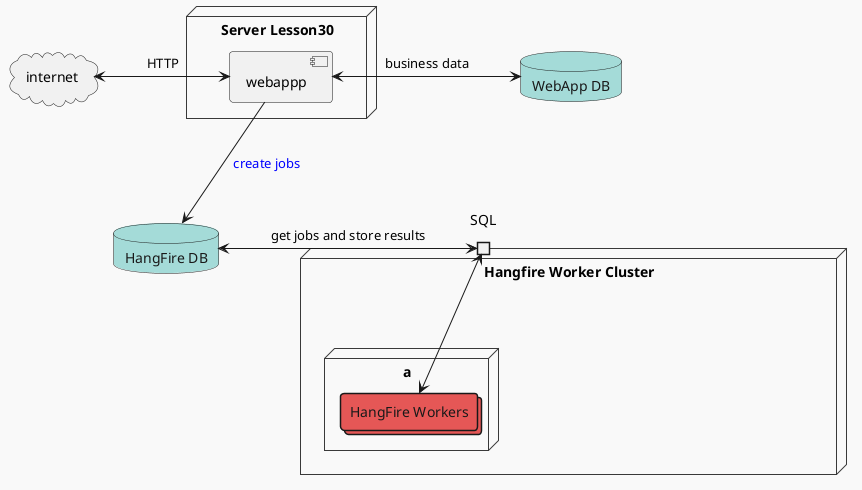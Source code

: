 card card
cloud cloud
component component
database database
node node

@startuml
!theme mars

skinparam nodesep 100
skinparam ranksep 100
skinparam linetype polyline
skinparam padding 1

cloud internet as Internet


node "Server Lesson30" {
    component WebApp as "webappp"
}

node HFWC as "Hangfire Worker Cluster" {
    
    node a {
    collections hfws as "HangFire Workers"
    }
    
    port SQLport_HWC as "SQL"
    hfws <-l-> SQLport_HWC
    
}

database wadb as "WebApp DB"
database hfdb as "HangFire DB"

WebApp <-> wadb : "business data"
WebApp -> hfdb #text:blue : "create jobs"


SQLport_HWC <-> hfdb : "get jobs and store results"

WebApp <-l-> Internet : "HTTP"

Internet -[hidden]- hfdb

@enduml

